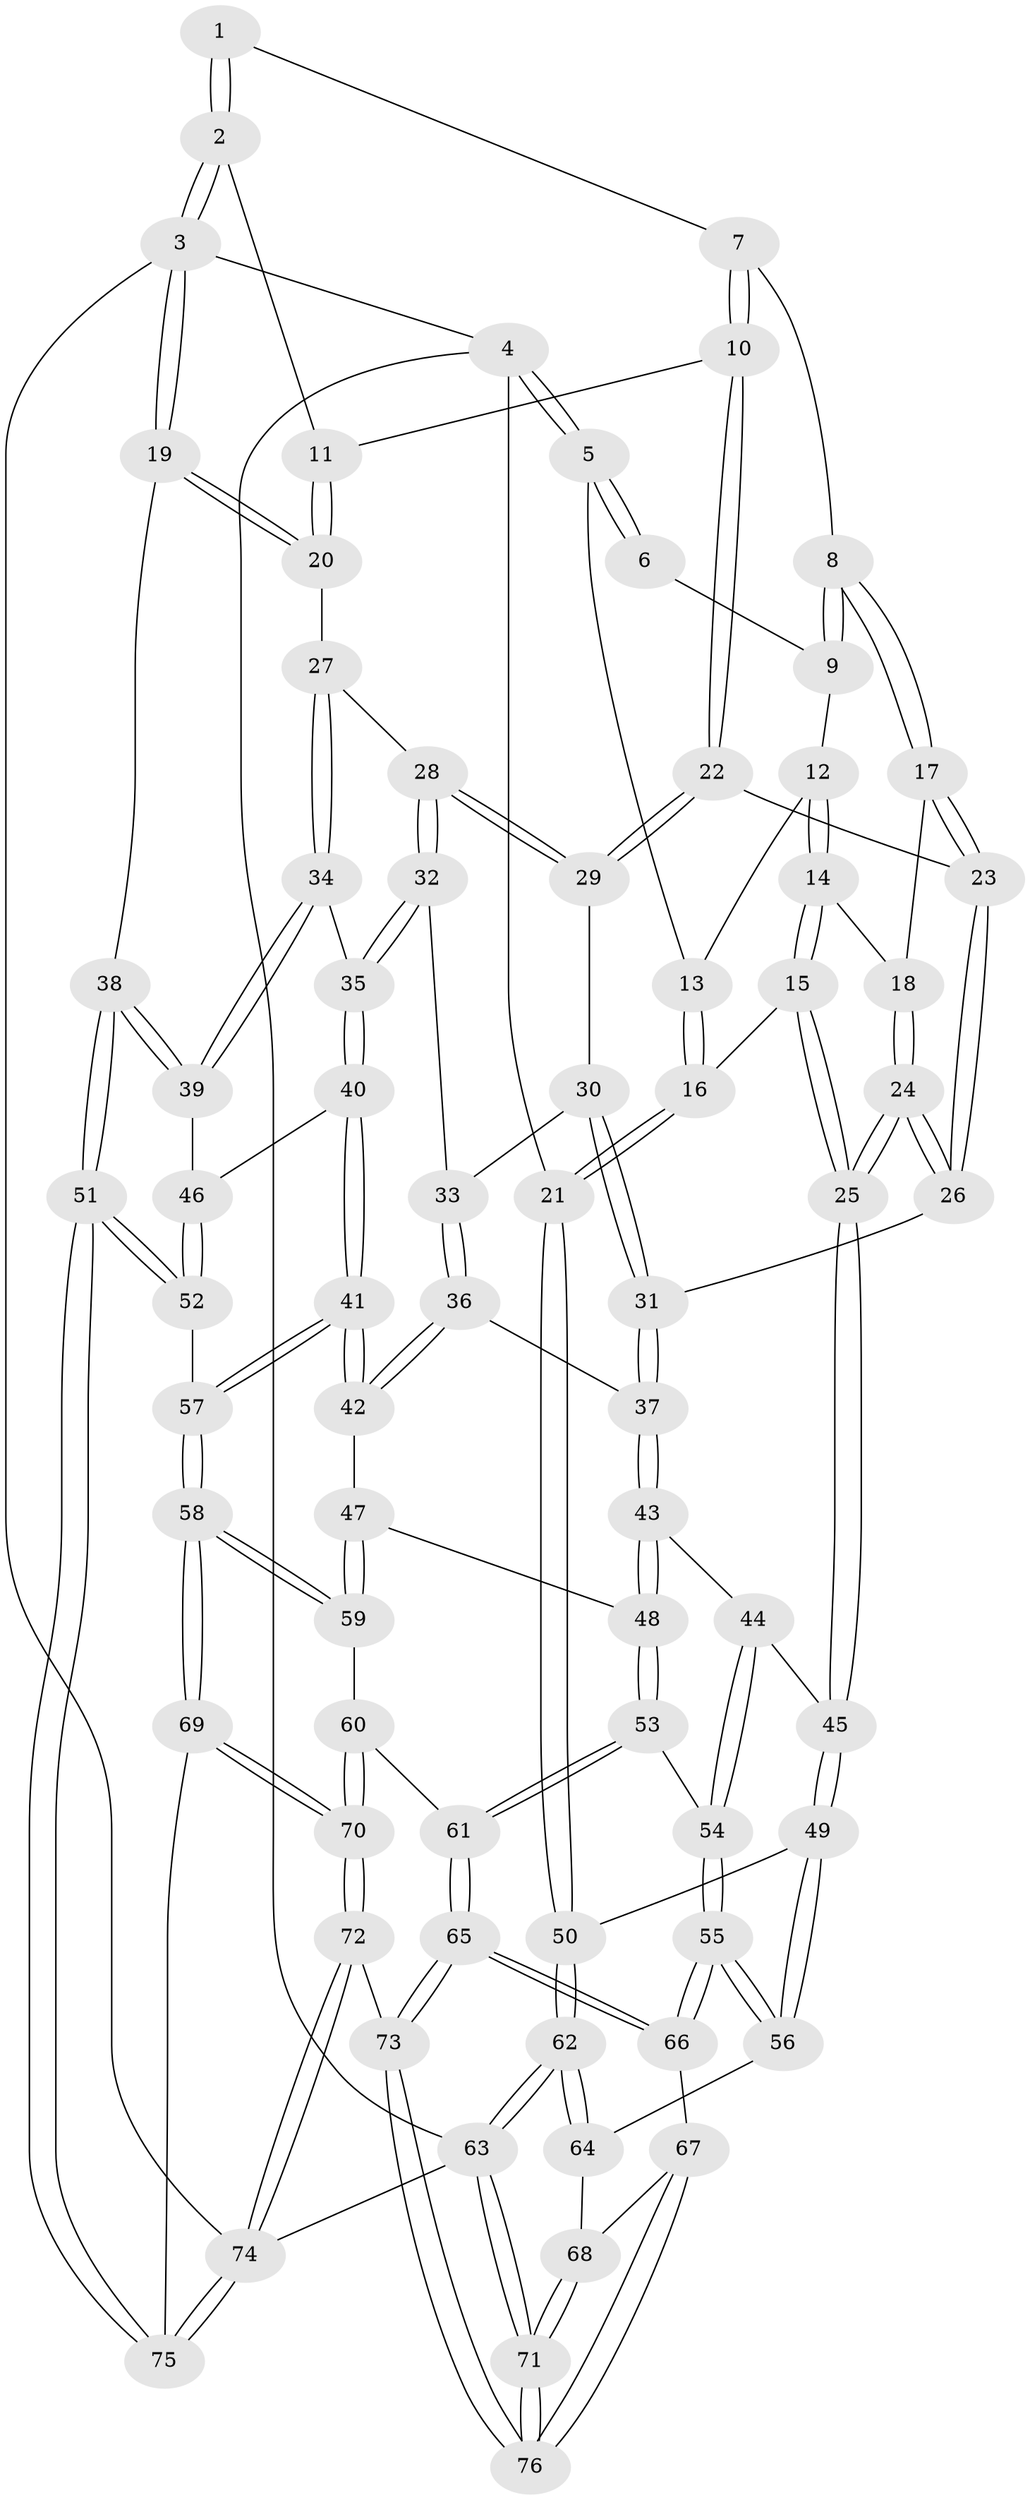 // Generated by graph-tools (version 1.1) at 2025/59/03/09/25 04:59:45]
// undirected, 76 vertices, 187 edges
graph export_dot {
graph [start="1"]
  node [color=gray90,style=filled];
  1 [pos="+0.43651715556645165+0"];
  2 [pos="+0.754161889298751+0"];
  3 [pos="+1+0"];
  4 [pos="+0+0"];
  5 [pos="+0+0"];
  6 [pos="+0.21715713922812413+0"];
  7 [pos="+0.441669578660021+0.09246697593379251"];
  8 [pos="+0.36291630453086804+0.19397417721870605"];
  9 [pos="+0.25429246703794134+0.09128990459983753"];
  10 [pos="+0.6835572034425945+0.15885122646406646"];
  11 [pos="+0.7397331543793927+0.04333738461887907"];
  12 [pos="+0.19230214935934983+0.14960087616967208"];
  13 [pos="+0.0991799822430152+0.11989268595710373"];
  14 [pos="+0.1483514519820237+0.2362005666891035"];
  15 [pos="+0.029962485236592996+0.40103189254891924"];
  16 [pos="+0+0.3974619903085054"];
  17 [pos="+0.36826638885879476+0.2120160462771831"];
  18 [pos="+0.3551484440828678+0.22669772662789248"];
  19 [pos="+1+0.277315553425441"];
  20 [pos="+1+0.277431022954464"];
  21 [pos="+0+0.3926465322319786"];
  22 [pos="+0.6747768510933386+0.19375020620147979"];
  23 [pos="+0.4523668684417507+0.25655749618955415"];
  24 [pos="+0.21244192595684444+0.43135068198020393"];
  25 [pos="+0.16413226814732132+0.46132035595222476"];
  26 [pos="+0.4579086920635087+0.40848858846931246"];
  27 [pos="+0.9833463030985636+0.31992077214429293"];
  28 [pos="+0.9366489091960167+0.33356592105251476"];
  29 [pos="+0.6825530568175293+0.2220572507884287"];
  30 [pos="+0.6815164226542799+0.2588620444663502"];
  31 [pos="+0.5088649412026977+0.45612262481844523"];
  32 [pos="+0.8162312545086973+0.45547044084446897"];
  33 [pos="+0.7175370138017249+0.3598150478891352"];
  34 [pos="+0.9303319724153206+0.5276406556419326"];
  35 [pos="+0.8193275451382247+0.4873761651559204"];
  36 [pos="+0.6016651540729849+0.5394759844187761"];
  37 [pos="+0.5154871237594925+0.47714583033417685"];
  38 [pos="+1+0.6446186537752109"];
  39 [pos="+0.9999038074917963+0.5786326612654458"];
  40 [pos="+0.7077095182427924+0.6441604748055177"];
  41 [pos="+0.7065813737970683+0.6452415491557879"];
  42 [pos="+0.6501431336390048+0.6175854624106991"];
  43 [pos="+0.3874474603292502+0.5929743232365889"];
  44 [pos="+0.22642565144685078+0.5536475748251121"];
  45 [pos="+0.20467014953193116+0.5409432895917221"];
  46 [pos="+0.8946757695804599+0.619512665674215"];
  47 [pos="+0.47729223323723446+0.701266049191157"];
  48 [pos="+0.45028992241310734+0.7011597655039521"];
  49 [pos="+0.1346544276069226+0.7458591310033004"];
  50 [pos="+0+0.5888321496927493"];
  51 [pos="+1+0.7651283928178964"];
  52 [pos="+0.8873396778558904+0.762391422287813"];
  53 [pos="+0.4286431794332973+0.7287826811674911"];
  54 [pos="+0.3284887690922556+0.777112498335235"];
  55 [pos="+0.2976807646260311+0.8284623833258402"];
  56 [pos="+0.1346625926240715+0.7460425074995496"];
  57 [pos="+0.7460096175671411+0.7724553203778485"];
  58 [pos="+0.7165274020509413+0.8569386636637829"];
  59 [pos="+0.5454070793050882+0.8047085066607462"];
  60 [pos="+0.4792116601550354+0.8551389554772035"];
  61 [pos="+0.4592606308473382+0.8538041209944239"];
  62 [pos="+0+1"];
  63 [pos="+0+1"];
  64 [pos="+0.10989509957305353+0.784278044005616"];
  65 [pos="+0.3747106866153745+0.9274193444280318"];
  66 [pos="+0.3032143817169805+0.8722892551469175"];
  67 [pos="+0.21410674492603243+0.9328128026625981"];
  68 [pos="+0.13499876425640495+0.8560566861249239"];
  69 [pos="+0.7145973887644045+0.9189076069600678"];
  70 [pos="+0.6886665428661805+1"];
  71 [pos="+0+1"];
  72 [pos="+0.684002744657614+1"];
  73 [pos="+0.47205026590769833+1"];
  74 [pos="+1+1"];
  75 [pos="+1+0.8570005774437796"];
  76 [pos="+0+1"];
  1 -- 2;
  1 -- 2;
  1 -- 7;
  2 -- 3;
  2 -- 3;
  2 -- 11;
  3 -- 4;
  3 -- 19;
  3 -- 19;
  3 -- 74;
  4 -- 5;
  4 -- 5;
  4 -- 21;
  4 -- 63;
  5 -- 6;
  5 -- 6;
  5 -- 13;
  6 -- 9;
  7 -- 8;
  7 -- 10;
  7 -- 10;
  8 -- 9;
  8 -- 9;
  8 -- 17;
  8 -- 17;
  9 -- 12;
  10 -- 11;
  10 -- 22;
  10 -- 22;
  11 -- 20;
  11 -- 20;
  12 -- 13;
  12 -- 14;
  12 -- 14;
  13 -- 16;
  13 -- 16;
  14 -- 15;
  14 -- 15;
  14 -- 18;
  15 -- 16;
  15 -- 25;
  15 -- 25;
  16 -- 21;
  16 -- 21;
  17 -- 18;
  17 -- 23;
  17 -- 23;
  18 -- 24;
  18 -- 24;
  19 -- 20;
  19 -- 20;
  19 -- 38;
  20 -- 27;
  21 -- 50;
  21 -- 50;
  22 -- 23;
  22 -- 29;
  22 -- 29;
  23 -- 26;
  23 -- 26;
  24 -- 25;
  24 -- 25;
  24 -- 26;
  24 -- 26;
  25 -- 45;
  25 -- 45;
  26 -- 31;
  27 -- 28;
  27 -- 34;
  27 -- 34;
  28 -- 29;
  28 -- 29;
  28 -- 32;
  28 -- 32;
  29 -- 30;
  30 -- 31;
  30 -- 31;
  30 -- 33;
  31 -- 37;
  31 -- 37;
  32 -- 33;
  32 -- 35;
  32 -- 35;
  33 -- 36;
  33 -- 36;
  34 -- 35;
  34 -- 39;
  34 -- 39;
  35 -- 40;
  35 -- 40;
  36 -- 37;
  36 -- 42;
  36 -- 42;
  37 -- 43;
  37 -- 43;
  38 -- 39;
  38 -- 39;
  38 -- 51;
  38 -- 51;
  39 -- 46;
  40 -- 41;
  40 -- 41;
  40 -- 46;
  41 -- 42;
  41 -- 42;
  41 -- 57;
  41 -- 57;
  42 -- 47;
  43 -- 44;
  43 -- 48;
  43 -- 48;
  44 -- 45;
  44 -- 54;
  44 -- 54;
  45 -- 49;
  45 -- 49;
  46 -- 52;
  46 -- 52;
  47 -- 48;
  47 -- 59;
  47 -- 59;
  48 -- 53;
  48 -- 53;
  49 -- 50;
  49 -- 56;
  49 -- 56;
  50 -- 62;
  50 -- 62;
  51 -- 52;
  51 -- 52;
  51 -- 75;
  51 -- 75;
  52 -- 57;
  53 -- 54;
  53 -- 61;
  53 -- 61;
  54 -- 55;
  54 -- 55;
  55 -- 56;
  55 -- 56;
  55 -- 66;
  55 -- 66;
  56 -- 64;
  57 -- 58;
  57 -- 58;
  58 -- 59;
  58 -- 59;
  58 -- 69;
  58 -- 69;
  59 -- 60;
  60 -- 61;
  60 -- 70;
  60 -- 70;
  61 -- 65;
  61 -- 65;
  62 -- 63;
  62 -- 63;
  62 -- 64;
  62 -- 64;
  63 -- 71;
  63 -- 71;
  63 -- 74;
  64 -- 68;
  65 -- 66;
  65 -- 66;
  65 -- 73;
  65 -- 73;
  66 -- 67;
  67 -- 68;
  67 -- 76;
  67 -- 76;
  68 -- 71;
  68 -- 71;
  69 -- 70;
  69 -- 70;
  69 -- 75;
  70 -- 72;
  70 -- 72;
  71 -- 76;
  71 -- 76;
  72 -- 73;
  72 -- 74;
  72 -- 74;
  73 -- 76;
  73 -- 76;
  74 -- 75;
  74 -- 75;
}
